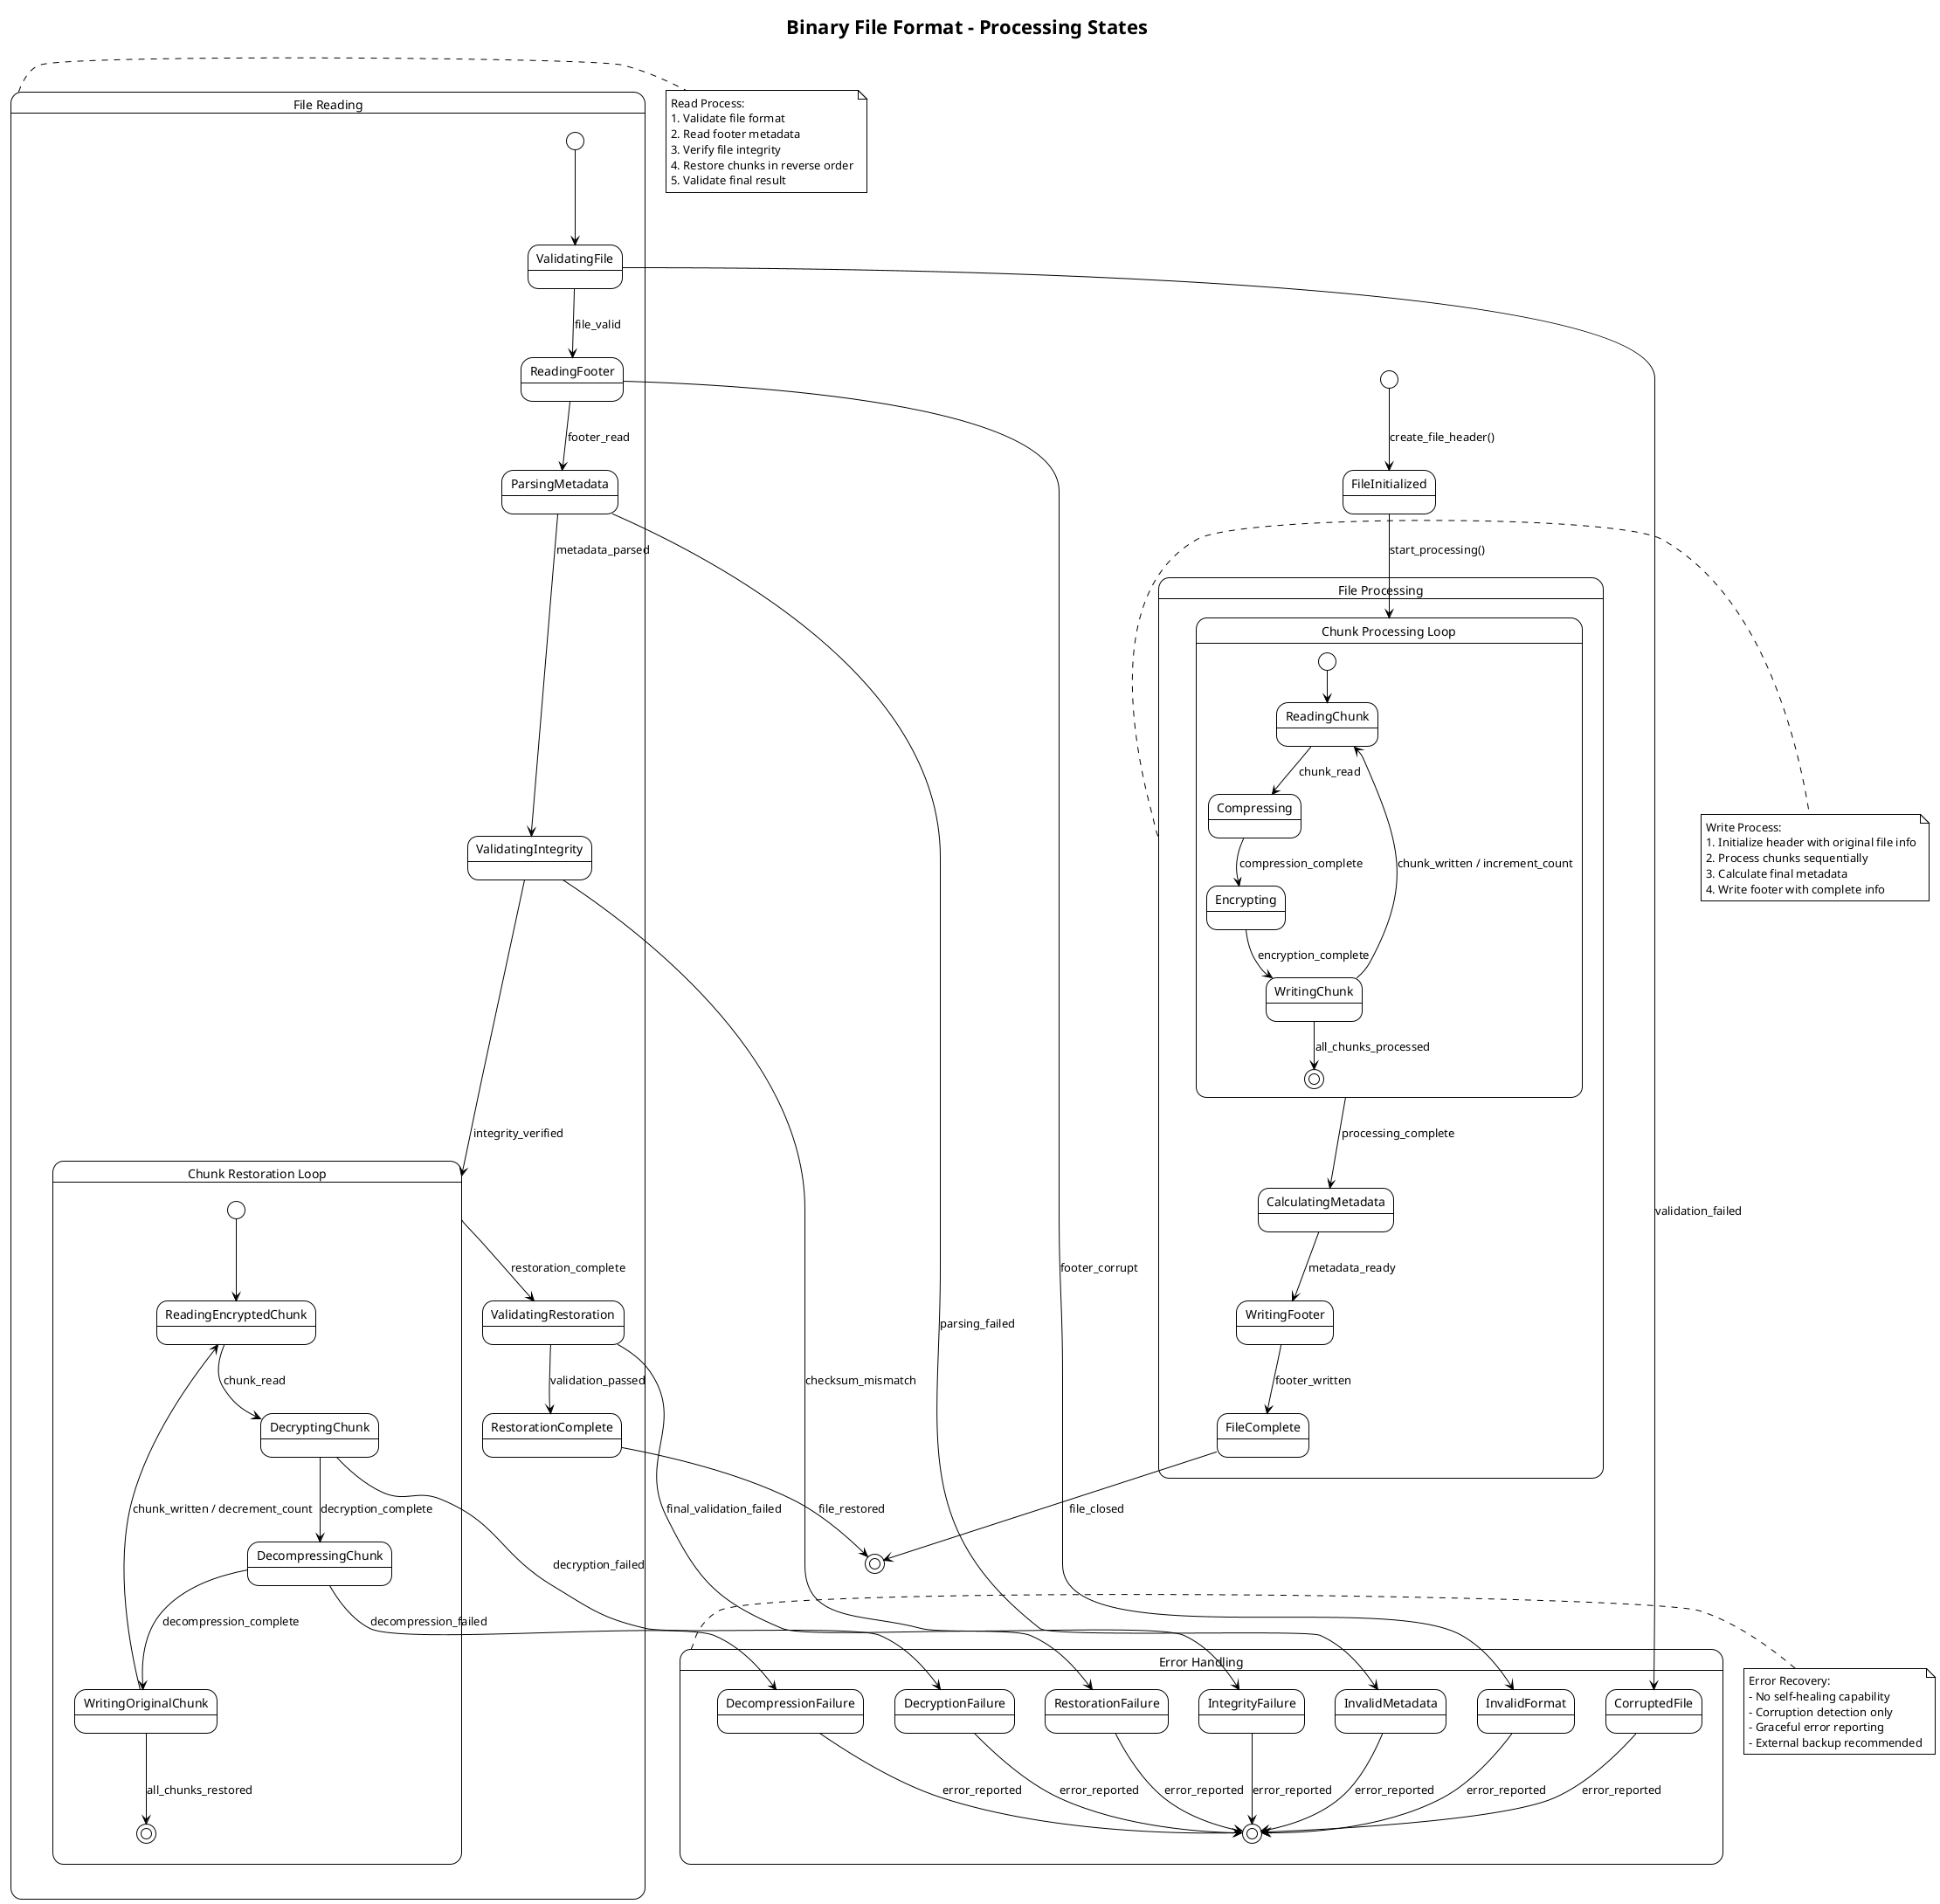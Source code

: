 @startuml Binary Format State Diagram
!theme plain
title Binary File Format - Processing States

[*] --> FileInitialized : create_file_header()

state "File Processing" as Processing {
    FileInitialized --> ChunkProcessing : start_processing()
    
    state "Chunk Processing Loop" as ChunkProcessing {
        [*] --> ReadingChunk
        ReadingChunk --> Compressing : chunk_read
        Compressing --> Encrypting : compression_complete
        Encrypting --> WritingChunk : encryption_complete
        WritingChunk --> ReadingChunk : chunk_written / increment_count
        WritingChunk --> [*] : all_chunks_processed
    }
    
    ChunkProcessing --> CalculatingMetadata : processing_complete
    CalculatingMetadata --> WritingFooter : metadata_ready
    WritingFooter --> FileComplete : footer_written
}

FileComplete --> [*] : file_closed

state "File Reading" as Reading {
    [*] --> ValidatingFile
    ValidatingFile --> ReadingFooter : file_valid
    ReadingFooter --> ParsingMetadata : footer_read
    ParsingMetadata --> ValidatingIntegrity : metadata_parsed
    ValidatingIntegrity --> RestoringChunks : integrity_verified
    
    state "Chunk Restoration Loop" as RestoringChunks {
        [*] --> ReadingEncryptedChunk
        ReadingEncryptedChunk --> DecryptingChunk : chunk_read
        DecryptingChunk --> DecompressingChunk : decryption_complete
        DecompressingChunk --> WritingOriginalChunk : decompression_complete
        WritingOriginalChunk --> ReadingEncryptedChunk : chunk_written / decrement_count
        WritingOriginalChunk --> [*] : all_chunks_restored
    }
    
    RestoringChunks --> ValidatingRestoration : restoration_complete
    ValidatingRestoration --> RestorationComplete : validation_passed
}

RestorationComplete --> [*] : file_restored

state "Error Handling" as ErrorStates {
    ValidatingFile --> CorruptedFile : validation_failed
    ReadingFooter --> InvalidFormat : footer_corrupt
    ParsingMetadata --> InvalidMetadata : parsing_failed
    ValidatingIntegrity --> IntegrityFailure : checksum_mismatch
    DecryptingChunk --> DecryptionFailure : decryption_failed
    DecompressingChunk --> DecompressionFailure : decompression_failed
    ValidatingRestoration --> RestorationFailure : final_validation_failed
    
    CorruptedFile --> [*] : error_reported
    InvalidFormat --> [*] : error_reported
    InvalidMetadata --> [*] : error_reported
    IntegrityFailure --> [*] : error_reported
    DecryptionFailure --> [*] : error_reported
    DecompressionFailure --> [*] : error_reported
    RestorationFailure --> [*] : error_reported
}

note right of Processing
Write Process:
1. Initialize header with original file info
2. Process chunks sequentially
3. Calculate final metadata
4. Write footer with complete info
end note

note right of Reading
Read Process:
1. Validate file format
2. Read footer metadata
3. Verify file integrity
4. Restore chunks in reverse order
5. Validate final result
end note

note right of ErrorStates
Error Recovery:
- No self-healing capability
- Corruption detection only
- Graceful error reporting
- External backup recommended
end note

@enduml
